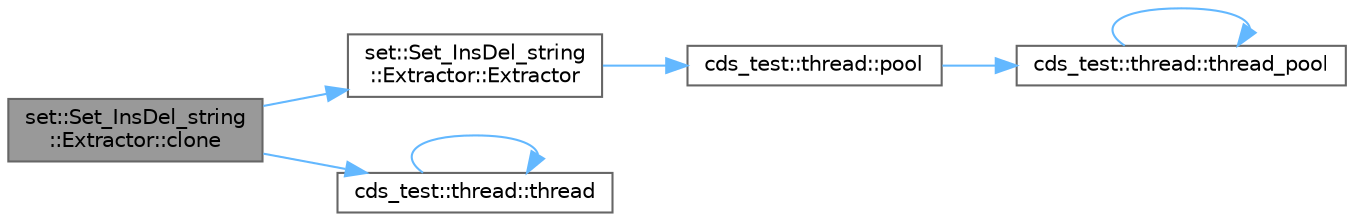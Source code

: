 digraph "set::Set_InsDel_string::Extractor::clone"
{
 // LATEX_PDF_SIZE
  bgcolor="transparent";
  edge [fontname=Helvetica,fontsize=10,labelfontname=Helvetica,labelfontsize=10];
  node [fontname=Helvetica,fontsize=10,shape=box,height=0.2,width=0.4];
  rankdir="LR";
  Node1 [id="Node000001",label="set::Set_InsDel_string\l::Extractor::clone",height=0.2,width=0.4,color="gray40", fillcolor="grey60", style="filled", fontcolor="black",tooltip=" "];
  Node1 -> Node2 [id="edge1_Node000001_Node000002",color="steelblue1",style="solid",tooltip=" "];
  Node2 [id="Node000002",label="set::Set_InsDel_string\l::Extractor::Extractor",height=0.2,width=0.4,color="grey40", fillcolor="white", style="filled",URL="$classset_1_1_set___ins_del__string_1_1_extractor.html#ad859d4f0edc66b2c3607182868a6695d",tooltip=" "];
  Node2 -> Node3 [id="edge2_Node000002_Node000003",color="steelblue1",style="solid",tooltip=" "];
  Node3 [id="Node000003",label="cds_test::thread::pool",height=0.2,width=0.4,color="grey40", fillcolor="white", style="filled",URL="$classcds__test_1_1thread.html#aaec869e554d6801b6de091cfada44b71",tooltip=" "];
  Node3 -> Node4 [id="edge3_Node000003_Node000004",color="steelblue1",style="solid",tooltip=" "];
  Node4 [id="Node000004",label="cds_test::thread::thread_pool",height=0.2,width=0.4,color="grey40", fillcolor="white", style="filled",URL="$classcds__test_1_1thread.html#a63d668995109028bdc9cdbb726de4807",tooltip=" "];
  Node4 -> Node4 [id="edge4_Node000004_Node000004",color="steelblue1",style="solid",tooltip=" "];
  Node1 -> Node5 [id="edge5_Node000001_Node000005",color="steelblue1",style="solid",tooltip=" "];
  Node5 [id="Node000005",label="cds_test::thread::thread",height=0.2,width=0.4,color="grey40", fillcolor="white", style="filled",URL="$classcds__test_1_1thread.html#a500fe48010a5e92a7206855ac45cdf54",tooltip=" "];
  Node5 -> Node5 [id="edge6_Node000005_Node000005",color="steelblue1",style="solid",tooltip=" "];
}
